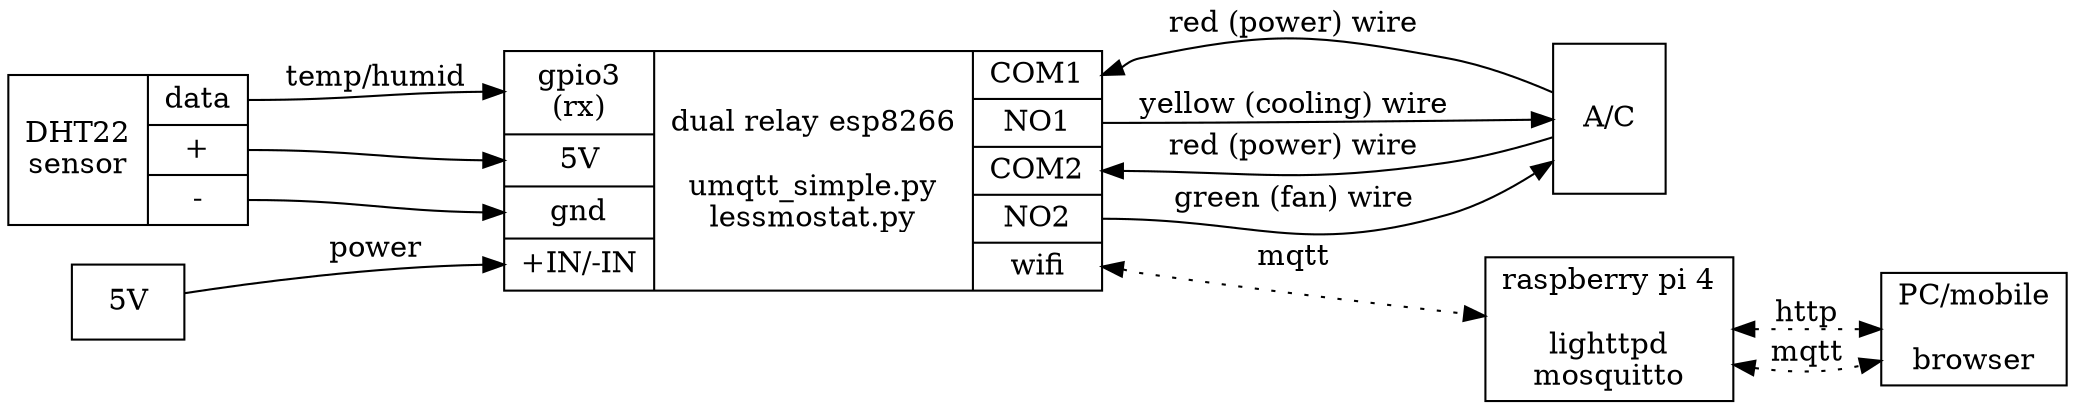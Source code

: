 # Editable at 
# - https://dreampuf.github.io/GraphvizOnline/
# - http://viz-js.com/
# - http://webgraphviz.com/
# or embeddable in some markdowns as 
# ```viz
# ...
# ```
# or on vscode GraphViz language support plugin
digraph G {
    graph [rankdir = LR]

    pwr [shape=box, label="5V"];

    dht [shape=record, label="{DHT22\nsensor|{<data>data|<plus>+|<minus>-}}", height=1];

    ac [shape=box, label="A/C", height=1];

    esp [shape=record, label="{{<gpio>gpio3\n(rx)|<pwr5v>5V|<gnd5v>gnd|<power>+IN/-IN}|{<main>dual relay esp8266\n\numqtt_simple.py\nlessmostat.py}|{<relay0c>COM1|<relay0no>NO1|<relay1c>COM2|<relay1no>NO2|<wifi>wifi}}"];

    rpi4 [shape=box, label="raspberry pi 4\n\nlighttpd\nmosquitto"];
    
    
    client [shape=box, label="PC/mobile\n\nbrowser"];

    dht:data:e -> esp:gpio:w [label = "temp/humid"]
    dht:plus:e -> esp:pwr5v:w 
    dht:minus:e -> esp:gnd5v:w
    pwr -> esp:power [label = "power"]
    
    ac -> esp:relay0c:e [label = "red (power) wire"]
    esp:relay0no:e -> ac [label = "yellow (cooling) wire"]
    ac -> esp:relay1c:e [label = "red (power) wire"]
    esp:relay1no:e -> ac [label = "green (fan) wire"]
    
    esp:wifi -> rpi4 [label = "mqtt", dir="both", style="dotted"];

    rpi4 -> client [label = "http", dir="both", style="dotted"];
    rpi4 -> client [label = "mqtt", dir="both", style="dotted"];
}